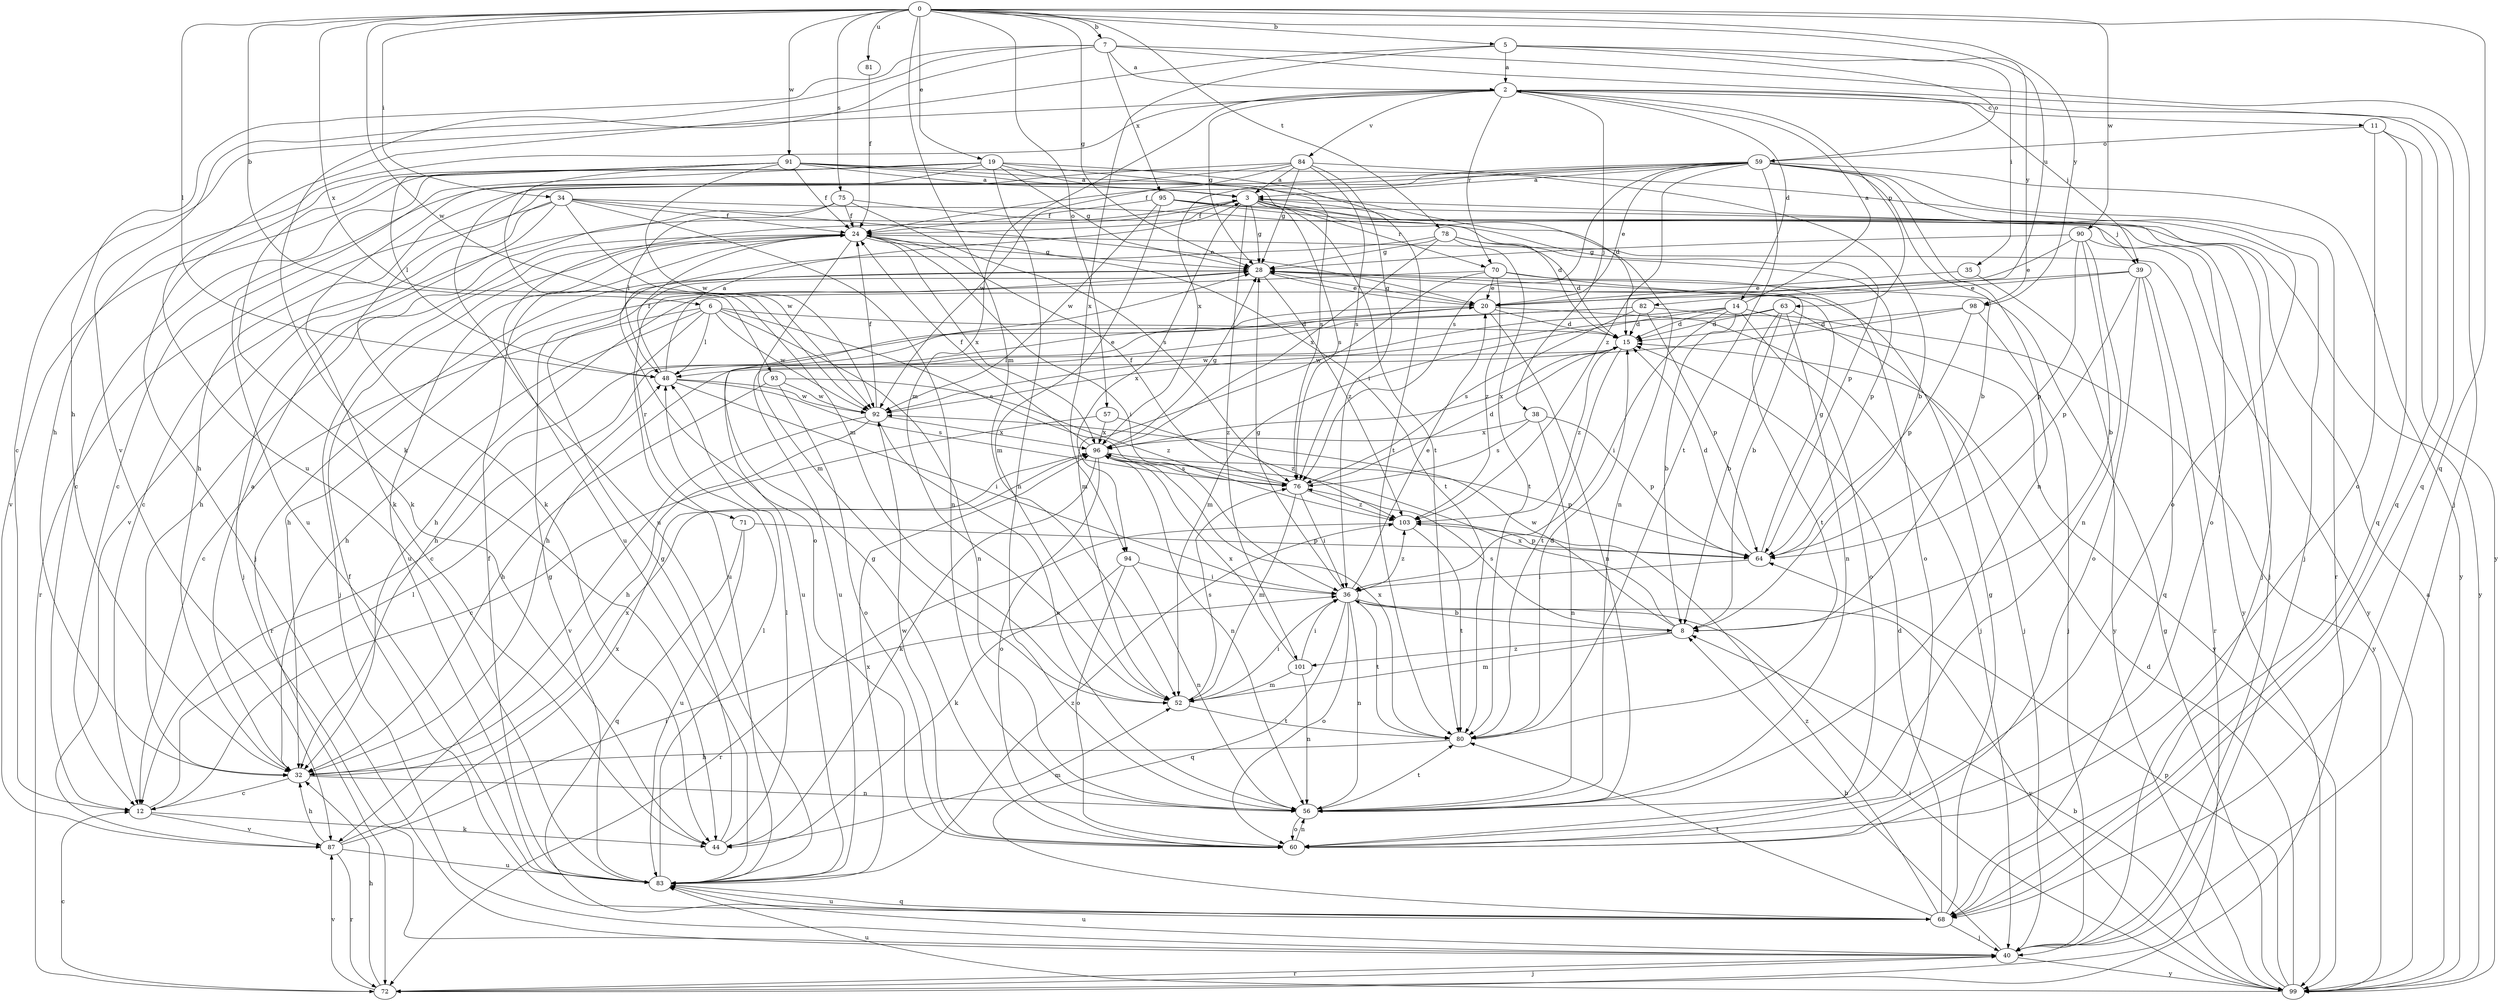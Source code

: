 strict digraph  {
0;
2;
3;
5;
6;
7;
8;
11;
12;
14;
15;
19;
20;
24;
28;
32;
34;
35;
36;
38;
39;
40;
44;
48;
52;
56;
57;
59;
60;
63;
64;
68;
70;
71;
72;
75;
76;
78;
80;
81;
82;
83;
84;
87;
90;
91;
92;
93;
94;
95;
96;
98;
99;
101;
103;
0 -> 5  [label=b];
0 -> 6  [label=b];
0 -> 7  [label=b];
0 -> 19  [label=e];
0 -> 28  [label=g];
0 -> 34  [label=i];
0 -> 48  [label=l];
0 -> 52  [label=m];
0 -> 57  [label=o];
0 -> 68  [label=q];
0 -> 75  [label=s];
0 -> 78  [label=t];
0 -> 81  [label=u];
0 -> 82  [label=u];
0 -> 90  [label=w];
0 -> 91  [label=w];
0 -> 92  [label=w];
0 -> 93  [label=x];
0 -> 98  [label=y];
2 -> 11  [label=c];
2 -> 12  [label=c];
2 -> 14  [label=d];
2 -> 28  [label=g];
2 -> 32  [label=h];
2 -> 38  [label=j];
2 -> 39  [label=j];
2 -> 52  [label=m];
2 -> 63  [label=p];
2 -> 68  [label=q];
2 -> 70  [label=r];
2 -> 84  [label=v];
3 -> 24  [label=f];
3 -> 28  [label=g];
3 -> 39  [label=j];
3 -> 40  [label=j];
3 -> 56  [label=n];
3 -> 70  [label=r];
3 -> 76  [label=s];
3 -> 83  [label=u];
3 -> 94  [label=x];
3 -> 101  [label=z];
5 -> 2  [label=a];
5 -> 35  [label=i];
5 -> 59  [label=o];
5 -> 83  [label=u];
5 -> 94  [label=x];
5 -> 98  [label=y];
6 -> 12  [label=c];
6 -> 15  [label=d];
6 -> 32  [label=h];
6 -> 48  [label=l];
6 -> 56  [label=n];
6 -> 71  [label=r];
6 -> 76  [label=s];
6 -> 92  [label=w];
7 -> 2  [label=a];
7 -> 32  [label=h];
7 -> 40  [label=j];
7 -> 44  [label=k];
7 -> 68  [label=q];
7 -> 87  [label=v];
7 -> 95  [label=x];
8 -> 52  [label=m];
8 -> 76  [label=s];
8 -> 92  [label=w];
8 -> 96  [label=x];
8 -> 101  [label=z];
11 -> 59  [label=o];
11 -> 60  [label=o];
11 -> 68  [label=q];
11 -> 99  [label=y];
12 -> 44  [label=k];
12 -> 48  [label=l];
12 -> 87  [label=v];
14 -> 2  [label=a];
14 -> 8  [label=b];
14 -> 15  [label=d];
14 -> 36  [label=i];
14 -> 52  [label=m];
14 -> 60  [label=o];
14 -> 92  [label=w];
14 -> 99  [label=y];
15 -> 48  [label=l];
15 -> 80  [label=t];
15 -> 96  [label=x];
15 -> 103  [label=z];
19 -> 3  [label=a];
19 -> 12  [label=c];
19 -> 28  [label=g];
19 -> 44  [label=k];
19 -> 56  [label=n];
19 -> 76  [label=s];
19 -> 80  [label=t];
19 -> 83  [label=u];
19 -> 87  [label=v];
20 -> 15  [label=d];
20 -> 28  [label=g];
20 -> 32  [label=h];
20 -> 40  [label=j];
20 -> 56  [label=n];
20 -> 83  [label=u];
24 -> 28  [label=g];
24 -> 32  [label=h];
24 -> 36  [label=i];
24 -> 40  [label=j];
24 -> 52  [label=m];
24 -> 80  [label=t];
24 -> 83  [label=u];
24 -> 96  [label=x];
24 -> 99  [label=y];
28 -> 20  [label=e];
28 -> 72  [label=r];
28 -> 83  [label=u];
28 -> 103  [label=z];
32 -> 3  [label=a];
32 -> 12  [label=c];
32 -> 56  [label=n];
32 -> 96  [label=x];
34 -> 12  [label=c];
34 -> 20  [label=e];
34 -> 24  [label=f];
34 -> 40  [label=j];
34 -> 56  [label=n];
34 -> 64  [label=p];
34 -> 72  [label=r];
34 -> 92  [label=w];
35 -> 20  [label=e];
35 -> 99  [label=y];
36 -> 8  [label=b];
36 -> 20  [label=e];
36 -> 28  [label=g];
36 -> 56  [label=n];
36 -> 60  [label=o];
36 -> 68  [label=q];
36 -> 80  [label=t];
36 -> 99  [label=y];
36 -> 103  [label=z];
38 -> 56  [label=n];
38 -> 64  [label=p];
38 -> 76  [label=s];
38 -> 96  [label=x];
39 -> 20  [label=e];
39 -> 32  [label=h];
39 -> 60  [label=o];
39 -> 64  [label=p];
39 -> 68  [label=q];
39 -> 72  [label=r];
40 -> 8  [label=b];
40 -> 72  [label=r];
40 -> 83  [label=u];
40 -> 99  [label=y];
44 -> 28  [label=g];
44 -> 48  [label=l];
44 -> 52  [label=m];
48 -> 3  [label=a];
48 -> 20  [label=e];
48 -> 24  [label=f];
48 -> 36  [label=i];
48 -> 76  [label=s];
48 -> 92  [label=w];
52 -> 36  [label=i];
52 -> 76  [label=s];
52 -> 80  [label=t];
56 -> 60  [label=o];
56 -> 80  [label=t];
57 -> 12  [label=c];
57 -> 96  [label=x];
57 -> 103  [label=z];
59 -> 3  [label=a];
59 -> 8  [label=b];
59 -> 20  [label=e];
59 -> 24  [label=f];
59 -> 32  [label=h];
59 -> 44  [label=k];
59 -> 56  [label=n];
59 -> 60  [label=o];
59 -> 72  [label=r];
59 -> 76  [label=s];
59 -> 80  [label=t];
59 -> 96  [label=x];
59 -> 99  [label=y];
59 -> 103  [label=z];
60 -> 28  [label=g];
60 -> 56  [label=n];
60 -> 92  [label=w];
63 -> 8  [label=b];
63 -> 15  [label=d];
63 -> 40  [label=j];
63 -> 56  [label=n];
63 -> 80  [label=t];
63 -> 92  [label=w];
64 -> 15  [label=d];
64 -> 28  [label=g];
64 -> 36  [label=i];
68 -> 15  [label=d];
68 -> 24  [label=f];
68 -> 28  [label=g];
68 -> 40  [label=j];
68 -> 80  [label=t];
68 -> 83  [label=u];
68 -> 103  [label=z];
70 -> 8  [label=b];
70 -> 20  [label=e];
70 -> 32  [label=h];
70 -> 52  [label=m];
70 -> 60  [label=o];
70 -> 103  [label=z];
71 -> 64  [label=p];
71 -> 68  [label=q];
71 -> 83  [label=u];
72 -> 12  [label=c];
72 -> 32  [label=h];
72 -> 40  [label=j];
72 -> 87  [label=v];
75 -> 15  [label=d];
75 -> 24  [label=f];
75 -> 48  [label=l];
75 -> 76  [label=s];
75 -> 87  [label=v];
76 -> 15  [label=d];
76 -> 24  [label=f];
76 -> 36  [label=i];
76 -> 52  [label=m];
76 -> 103  [label=z];
78 -> 15  [label=d];
78 -> 28  [label=g];
78 -> 60  [label=o];
78 -> 64  [label=p];
78 -> 80  [label=t];
78 -> 96  [label=x];
80 -> 15  [label=d];
80 -> 32  [label=h];
80 -> 96  [label=x];
81 -> 24  [label=f];
82 -> 12  [label=c];
82 -> 15  [label=d];
82 -> 32  [label=h];
82 -> 64  [label=p];
82 -> 76  [label=s];
82 -> 99  [label=y];
83 -> 24  [label=f];
83 -> 28  [label=g];
83 -> 48  [label=l];
83 -> 68  [label=q];
83 -> 96  [label=x];
83 -> 103  [label=z];
84 -> 3  [label=a];
84 -> 12  [label=c];
84 -> 28  [label=g];
84 -> 36  [label=i];
84 -> 40  [label=j];
84 -> 76  [label=s];
84 -> 83  [label=u];
84 -> 92  [label=w];
87 -> 32  [label=h];
87 -> 36  [label=i];
87 -> 72  [label=r];
87 -> 83  [label=u];
87 -> 96  [label=x];
90 -> 8  [label=b];
90 -> 20  [label=e];
90 -> 28  [label=g];
90 -> 56  [label=n];
90 -> 64  [label=p];
90 -> 99  [label=y];
91 -> 3  [label=a];
91 -> 8  [label=b];
91 -> 15  [label=d];
91 -> 24  [label=f];
91 -> 40  [label=j];
91 -> 44  [label=k];
91 -> 48  [label=l];
91 -> 52  [label=m];
91 -> 80  [label=t];
91 -> 92  [label=w];
92 -> 24  [label=f];
92 -> 32  [label=h];
92 -> 56  [label=n];
92 -> 87  [label=v];
92 -> 96  [label=x];
93 -> 32  [label=h];
93 -> 60  [label=o];
93 -> 92  [label=w];
93 -> 103  [label=z];
94 -> 36  [label=i];
94 -> 44  [label=k];
94 -> 56  [label=n];
94 -> 60  [label=o];
95 -> 24  [label=f];
95 -> 40  [label=j];
95 -> 52  [label=m];
95 -> 60  [label=o];
95 -> 92  [label=w];
95 -> 99  [label=y];
96 -> 24  [label=f];
96 -> 28  [label=g];
96 -> 44  [label=k];
96 -> 56  [label=n];
96 -> 60  [label=o];
96 -> 64  [label=p];
96 -> 76  [label=s];
98 -> 15  [label=d];
98 -> 40  [label=j];
98 -> 64  [label=p];
98 -> 83  [label=u];
99 -> 3  [label=a];
99 -> 8  [label=b];
99 -> 15  [label=d];
99 -> 28  [label=g];
99 -> 36  [label=i];
99 -> 64  [label=p];
99 -> 83  [label=u];
101 -> 36  [label=i];
101 -> 52  [label=m];
101 -> 56  [label=n];
101 -> 96  [label=x];
103 -> 64  [label=p];
103 -> 72  [label=r];
103 -> 80  [label=t];
}
